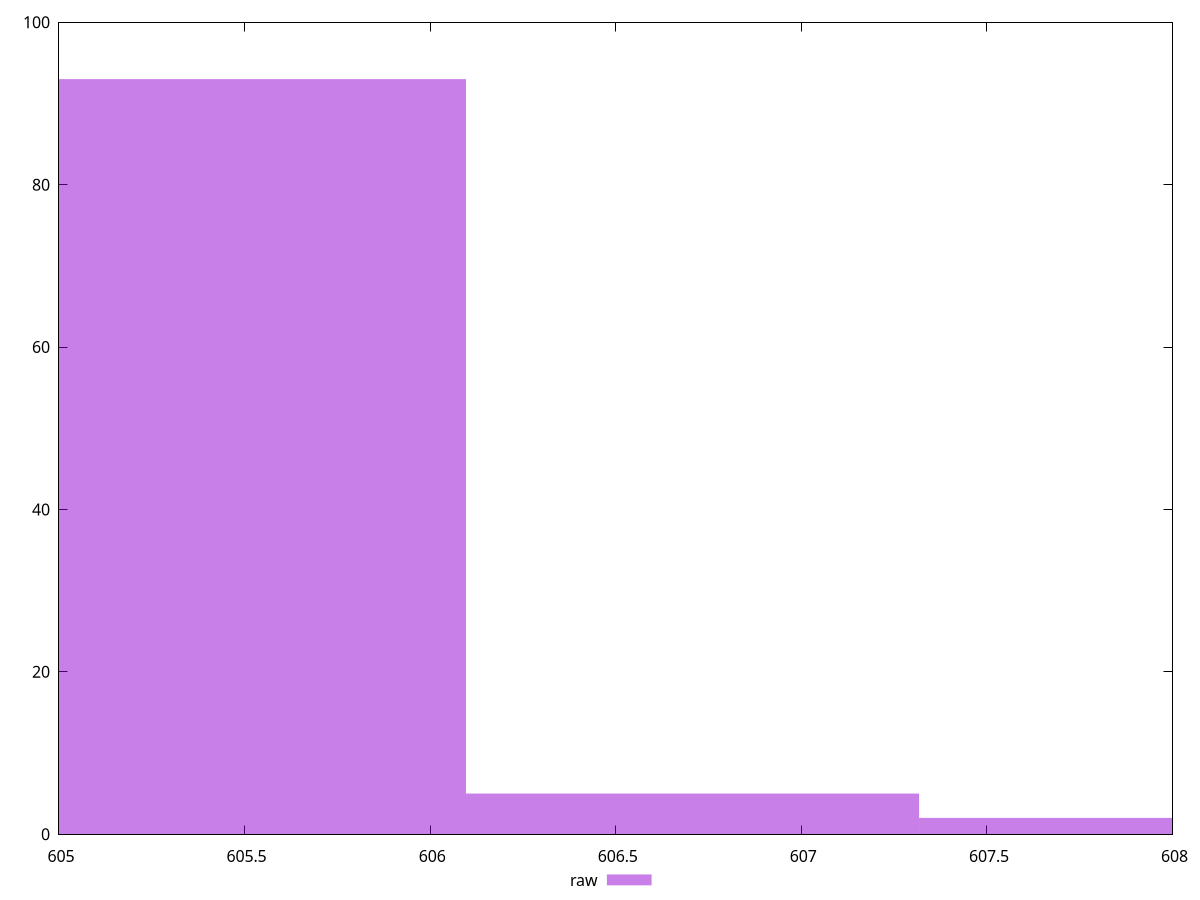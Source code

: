 reset

$raw <<EOF
605.486123900856 93
607.9276002069079 2
606.7068620538819 5
EOF

set key outside below
set boxwidth 1.2207381530259194
set xrange [605:608]
set yrange [0:100]
set style fill transparent solid 0.5 noborder
set terminal svg size 640, 490 enhanced background rgb 'white'
set output "report_00007_2020-12-11T15:55:29.892Z/uses-rel-preload/samples/pages+cached+noexternal+nofonts+nosvg+noimg+nocss/raw/histogram.svg"

plot $raw title "raw" with boxes

reset
